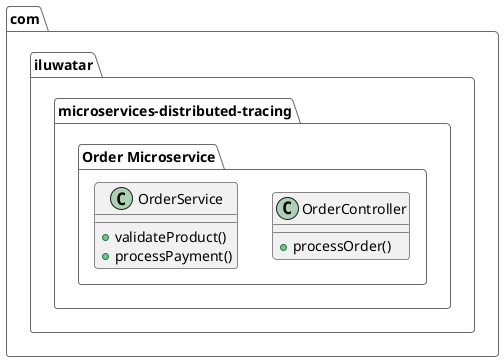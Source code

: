 @startuml
!theme vibrant
package com.iluwatar.microservices-distributed-tracing {
package "Order Microservice" {
    class OrderController {
        +processOrder()
    }

    class OrderService {
        +validateProduct()
        +processPayment()
    }
}
}
@enduml
